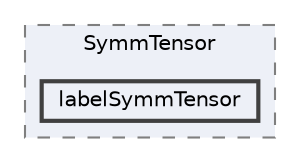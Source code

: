 digraph "src/OpenFOAM/primitives/SymmTensor/labelSymmTensor"
{
 // LATEX_PDF_SIZE
  bgcolor="transparent";
  edge [fontname=Helvetica,fontsize=10,labelfontname=Helvetica,labelfontsize=10];
  node [fontname=Helvetica,fontsize=10,shape=box,height=0.2,width=0.4];
  compound=true
  subgraph clusterdir_1dd80385453c5b0e9d626c2fdc4e90dc {
    graph [ bgcolor="#edf0f7", pencolor="grey50", label="SymmTensor", fontname=Helvetica,fontsize=10 style="filled,dashed", URL="dir_1dd80385453c5b0e9d626c2fdc4e90dc.html",tooltip=""]
  dir_593996c4442bae58e48e899892b5ce1b [label="labelSymmTensor", fillcolor="#edf0f7", color="grey25", style="filled,bold", URL="dir_593996c4442bae58e48e899892b5ce1b.html",tooltip=""];
  }
}

